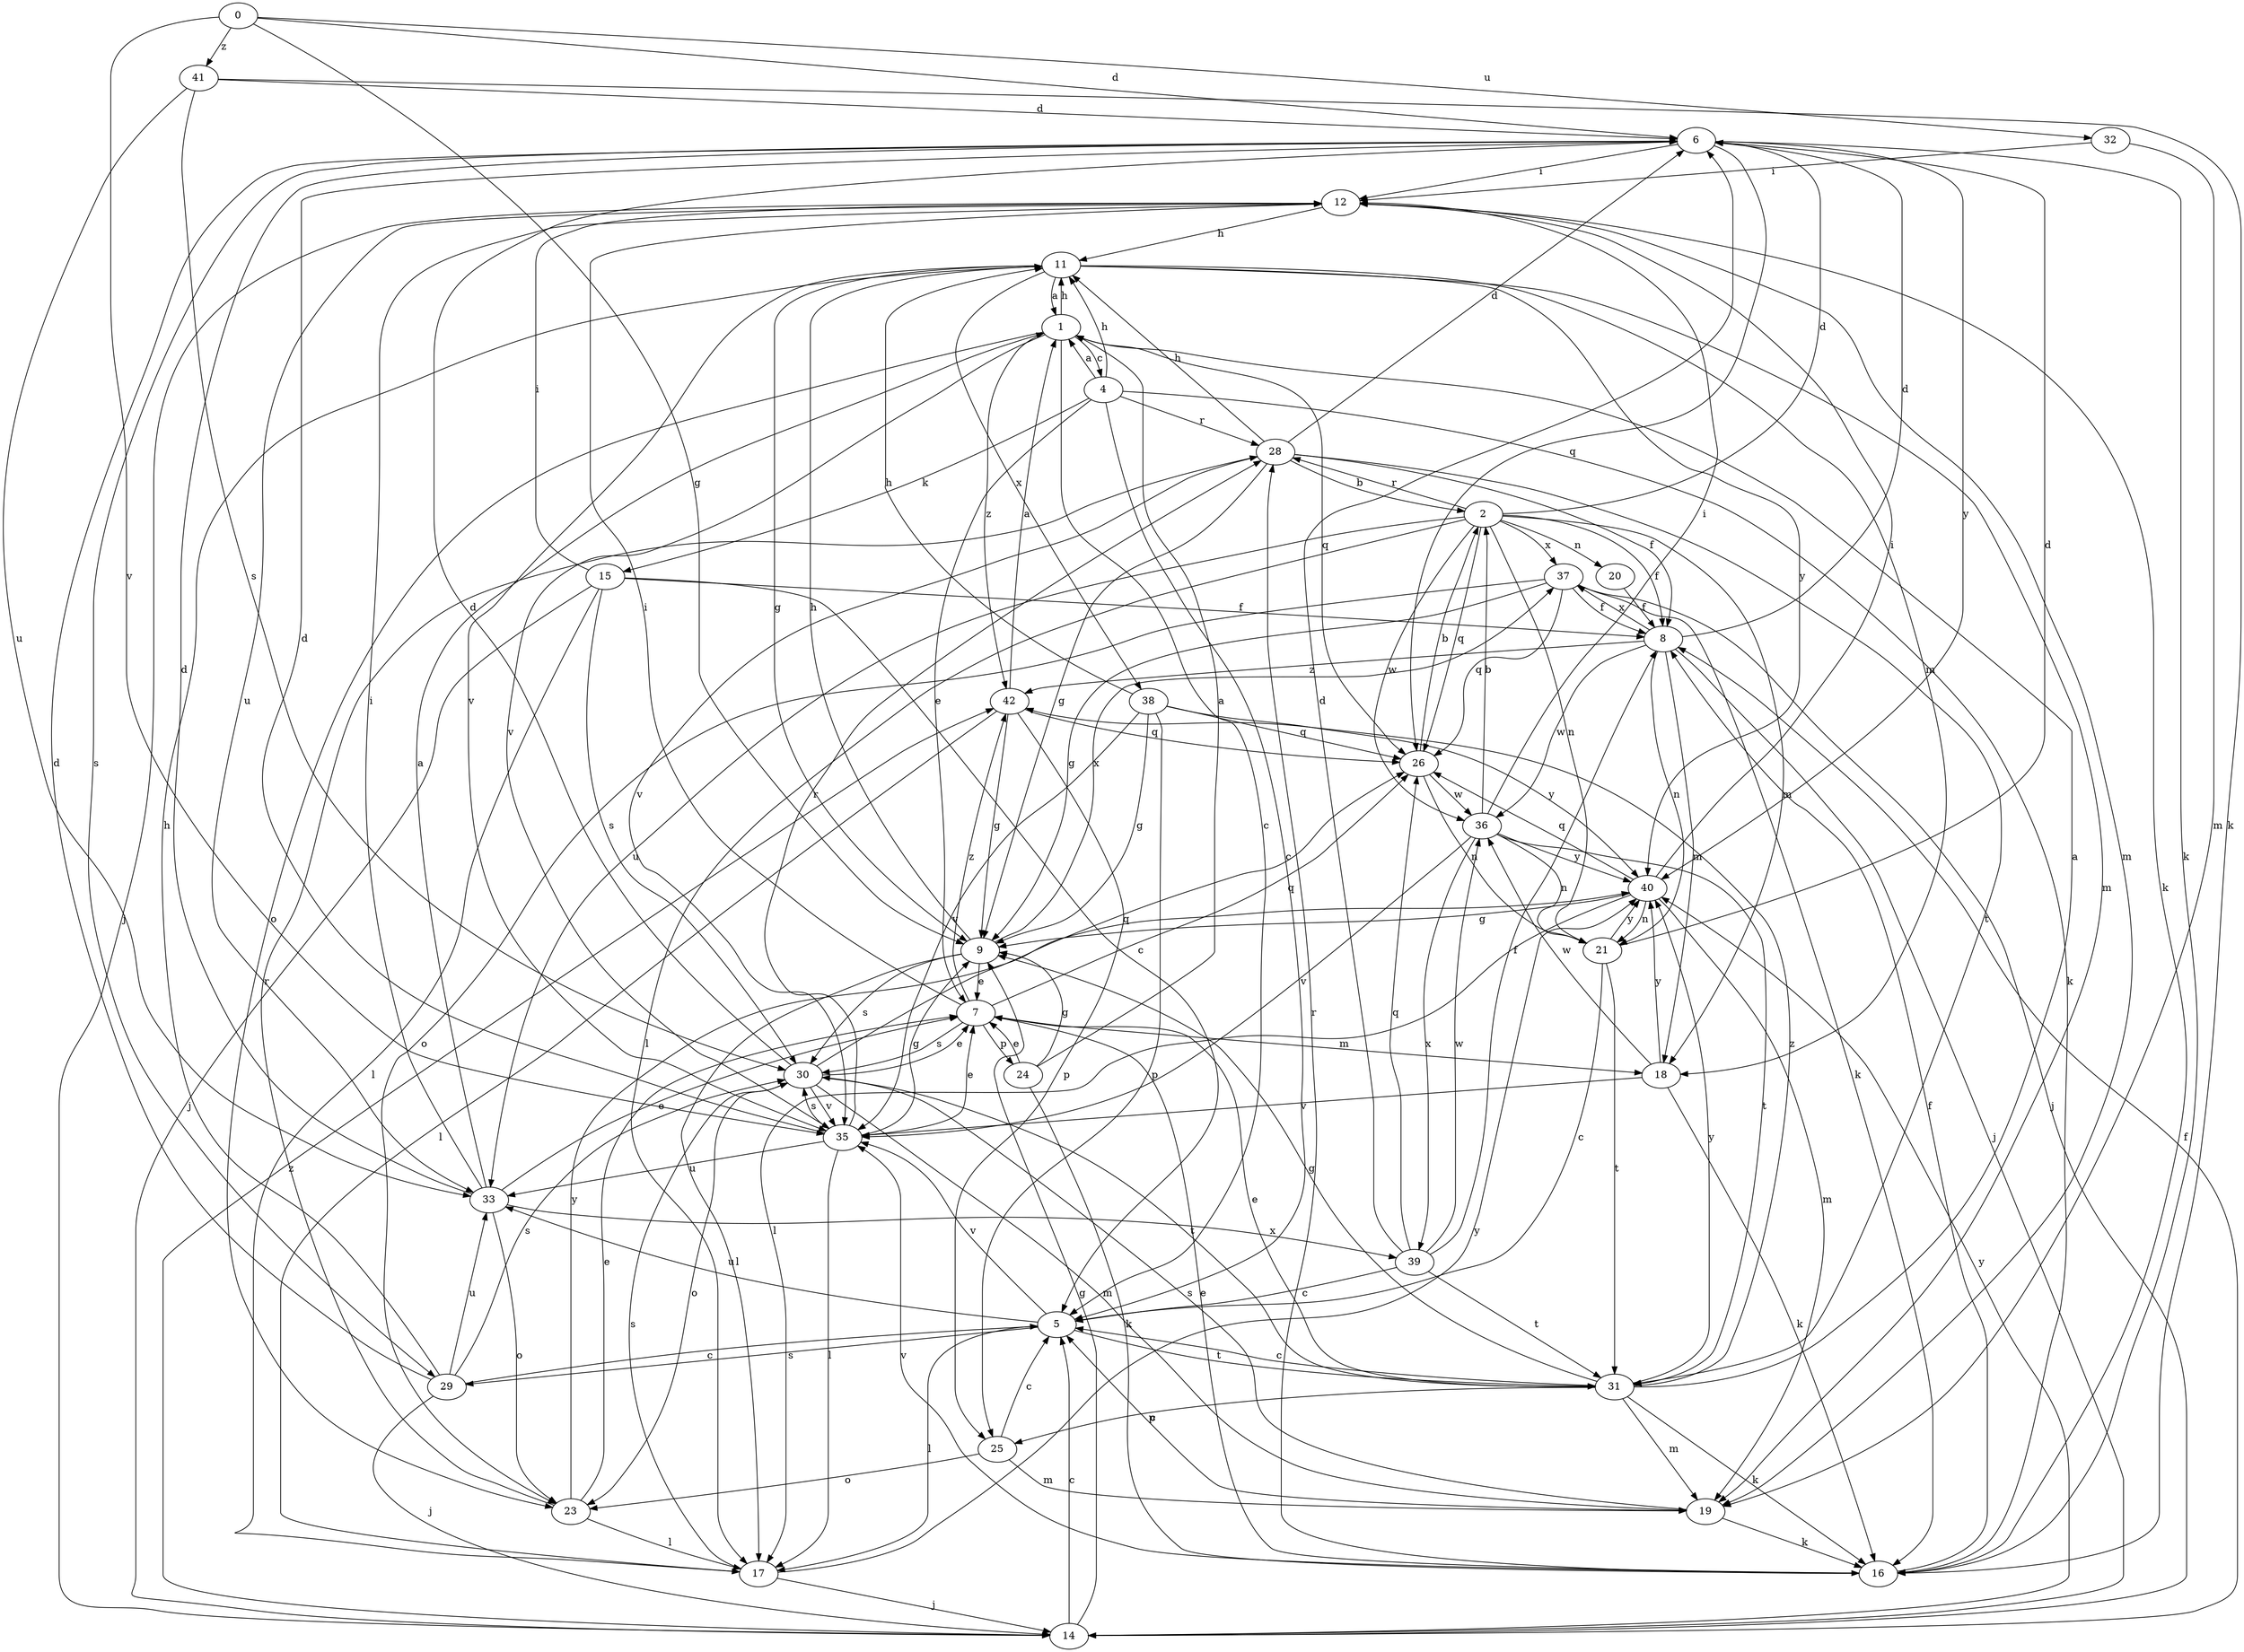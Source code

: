 strict digraph  {
0;
1;
2;
4;
5;
6;
7;
8;
9;
11;
12;
14;
15;
16;
17;
18;
19;
20;
21;
23;
24;
25;
26;
28;
29;
30;
31;
32;
33;
35;
36;
37;
38;
39;
40;
41;
42;
0 -> 6  [label=d];
0 -> 9  [label=g];
0 -> 32  [label=u];
0 -> 35  [label=v];
0 -> 41  [label=z];
1 -> 4  [label=c];
1 -> 5  [label=c];
1 -> 11  [label=h];
1 -> 23  [label=o];
1 -> 26  [label=q];
1 -> 35  [label=v];
1 -> 42  [label=z];
2 -> 6  [label=d];
2 -> 8  [label=f];
2 -> 17  [label=l];
2 -> 18  [label=m];
2 -> 20  [label=n];
2 -> 21  [label=n];
2 -> 26  [label=q];
2 -> 28  [label=r];
2 -> 33  [label=u];
2 -> 36  [label=w];
2 -> 37  [label=x];
4 -> 1  [label=a];
4 -> 5  [label=c];
4 -> 7  [label=e];
4 -> 11  [label=h];
4 -> 15  [label=k];
4 -> 16  [label=k];
4 -> 28  [label=r];
5 -> 17  [label=l];
5 -> 29  [label=s];
5 -> 31  [label=t];
5 -> 33  [label=u];
5 -> 35  [label=v];
6 -> 12  [label=i];
6 -> 16  [label=k];
6 -> 26  [label=q];
6 -> 29  [label=s];
6 -> 40  [label=y];
7 -> 12  [label=i];
7 -> 18  [label=m];
7 -> 24  [label=p];
7 -> 26  [label=q];
7 -> 30  [label=s];
7 -> 42  [label=z];
8 -> 6  [label=d];
8 -> 14  [label=j];
8 -> 18  [label=m];
8 -> 21  [label=n];
8 -> 36  [label=w];
8 -> 37  [label=x];
8 -> 42  [label=z];
9 -> 7  [label=e];
9 -> 11  [label=h];
9 -> 17  [label=l];
9 -> 30  [label=s];
9 -> 37  [label=x];
11 -> 1  [label=a];
11 -> 9  [label=g];
11 -> 18  [label=m];
11 -> 19  [label=m];
11 -> 35  [label=v];
11 -> 38  [label=x];
11 -> 40  [label=y];
12 -> 11  [label=h];
12 -> 14  [label=j];
12 -> 16  [label=k];
12 -> 19  [label=m];
12 -> 33  [label=u];
14 -> 5  [label=c];
14 -> 8  [label=f];
14 -> 9  [label=g];
14 -> 40  [label=y];
14 -> 42  [label=z];
15 -> 5  [label=c];
15 -> 8  [label=f];
15 -> 12  [label=i];
15 -> 14  [label=j];
15 -> 17  [label=l];
15 -> 30  [label=s];
16 -> 7  [label=e];
16 -> 8  [label=f];
16 -> 28  [label=r];
16 -> 35  [label=v];
17 -> 14  [label=j];
17 -> 30  [label=s];
17 -> 40  [label=y];
18 -> 16  [label=k];
18 -> 35  [label=v];
18 -> 36  [label=w];
18 -> 40  [label=y];
19 -> 5  [label=c];
19 -> 16  [label=k];
19 -> 30  [label=s];
20 -> 8  [label=f];
21 -> 5  [label=c];
21 -> 6  [label=d];
21 -> 31  [label=t];
21 -> 40  [label=y];
23 -> 7  [label=e];
23 -> 17  [label=l];
23 -> 28  [label=r];
23 -> 40  [label=y];
24 -> 1  [label=a];
24 -> 7  [label=e];
24 -> 9  [label=g];
24 -> 16  [label=k];
25 -> 5  [label=c];
25 -> 19  [label=m];
25 -> 23  [label=o];
26 -> 2  [label=b];
26 -> 21  [label=n];
26 -> 36  [label=w];
28 -> 2  [label=b];
28 -> 6  [label=d];
28 -> 8  [label=f];
28 -> 9  [label=g];
28 -> 11  [label=h];
28 -> 31  [label=t];
28 -> 35  [label=v];
29 -> 5  [label=c];
29 -> 6  [label=d];
29 -> 11  [label=h];
29 -> 14  [label=j];
29 -> 30  [label=s];
29 -> 33  [label=u];
30 -> 6  [label=d];
30 -> 7  [label=e];
30 -> 19  [label=m];
30 -> 23  [label=o];
30 -> 26  [label=q];
30 -> 31  [label=t];
30 -> 35  [label=v];
31 -> 1  [label=a];
31 -> 5  [label=c];
31 -> 7  [label=e];
31 -> 9  [label=g];
31 -> 16  [label=k];
31 -> 19  [label=m];
31 -> 25  [label=p];
31 -> 40  [label=y];
31 -> 42  [label=z];
32 -> 12  [label=i];
32 -> 19  [label=m];
33 -> 1  [label=a];
33 -> 6  [label=d];
33 -> 7  [label=e];
33 -> 12  [label=i];
33 -> 23  [label=o];
33 -> 39  [label=x];
35 -> 6  [label=d];
35 -> 7  [label=e];
35 -> 9  [label=g];
35 -> 17  [label=l];
35 -> 28  [label=r];
35 -> 30  [label=s];
35 -> 33  [label=u];
36 -> 2  [label=b];
36 -> 12  [label=i];
36 -> 21  [label=n];
36 -> 31  [label=t];
36 -> 35  [label=v];
36 -> 39  [label=x];
36 -> 40  [label=y];
37 -> 8  [label=f];
37 -> 9  [label=g];
37 -> 14  [label=j];
37 -> 16  [label=k];
37 -> 23  [label=o];
37 -> 26  [label=q];
38 -> 9  [label=g];
38 -> 11  [label=h];
38 -> 25  [label=p];
38 -> 26  [label=q];
38 -> 35  [label=v];
38 -> 40  [label=y];
39 -> 5  [label=c];
39 -> 6  [label=d];
39 -> 8  [label=f];
39 -> 26  [label=q];
39 -> 31  [label=t];
39 -> 36  [label=w];
40 -> 9  [label=g];
40 -> 12  [label=i];
40 -> 17  [label=l];
40 -> 19  [label=m];
40 -> 21  [label=n];
40 -> 26  [label=q];
41 -> 6  [label=d];
41 -> 16  [label=k];
41 -> 30  [label=s];
41 -> 33  [label=u];
42 -> 1  [label=a];
42 -> 9  [label=g];
42 -> 17  [label=l];
42 -> 25  [label=p];
42 -> 26  [label=q];
}
